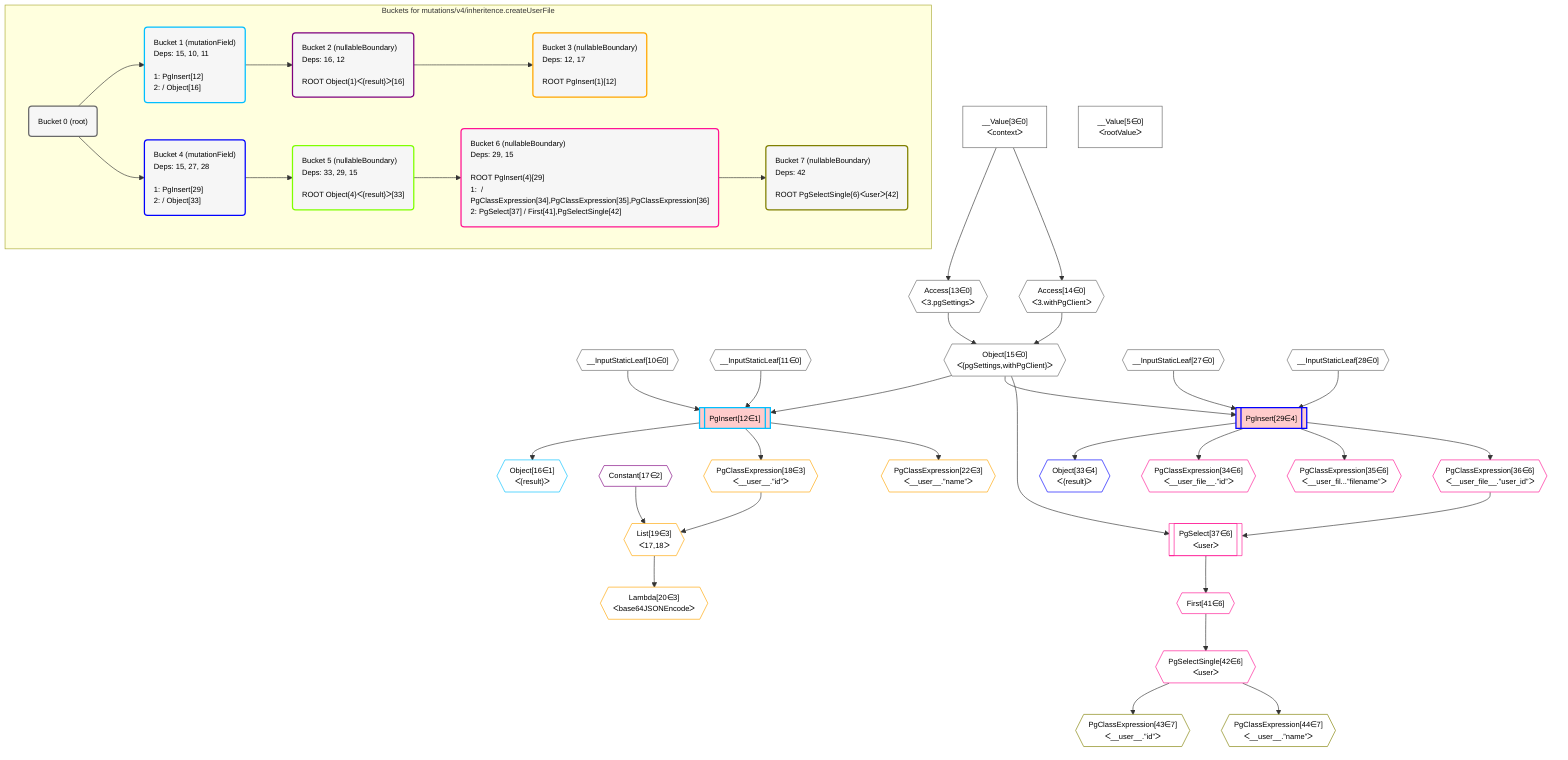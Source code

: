 %%{init: {'themeVariables': { 'fontSize': '12px'}}}%%
graph TD
    classDef path fill:#eee,stroke:#000,color:#000
    classDef plan fill:#fff,stroke-width:1px,color:#000
    classDef itemplan fill:#fff,stroke-width:2px,color:#000
    classDef unbatchedplan fill:#dff,stroke-width:1px,color:#000
    classDef sideeffectplan fill:#fcc,stroke-width:2px,color:#000
    classDef bucket fill:#f6f6f6,color:#000,stroke-width:2px,text-align:left


    %% define steps
    __Value3["__Value[3∈0]<br />ᐸcontextᐳ"]:::plan
    __Value5["__Value[5∈0]<br />ᐸrootValueᐳ"]:::plan
    __InputStaticLeaf10{{"__InputStaticLeaf[10∈0]"}}:::plan
    __InputStaticLeaf11{{"__InputStaticLeaf[11∈0]"}}:::plan
    Access13{{"Access[13∈0]<br />ᐸ3.pgSettingsᐳ"}}:::plan
    Access14{{"Access[14∈0]<br />ᐸ3.withPgClientᐳ"}}:::plan
    Object15{{"Object[15∈0]<br />ᐸ{pgSettings,withPgClient}ᐳ"}}:::plan
    PgInsert12[["PgInsert[12∈1]"]]:::sideeffectplan
    Object16{{"Object[16∈1]<br />ᐸ{result}ᐳ"}}:::plan
    Constant17{{"Constant[17∈2]"}}:::plan
    PgClassExpression18{{"PgClassExpression[18∈3]<br />ᐸ__user__.”id”ᐳ"}}:::plan
    List19{{"List[19∈3]<br />ᐸ17,18ᐳ"}}:::plan
    Lambda20{{"Lambda[20∈3]<br />ᐸbase64JSONEncodeᐳ"}}:::plan
    PgClassExpression22{{"PgClassExpression[22∈3]<br />ᐸ__user__.”name”ᐳ"}}:::plan
    __InputStaticLeaf27{{"__InputStaticLeaf[27∈0]"}}:::plan
    __InputStaticLeaf28{{"__InputStaticLeaf[28∈0]"}}:::plan
    PgInsert29[["PgInsert[29∈4]"]]:::sideeffectplan
    Object33{{"Object[33∈4]<br />ᐸ{result}ᐳ"}}:::plan
    PgClassExpression34{{"PgClassExpression[34∈6]<br />ᐸ__user_file__.”id”ᐳ"}}:::plan
    PgClassExpression35{{"PgClassExpression[35∈6]<br />ᐸ__user_fil...”filename”ᐳ"}}:::plan
    PgClassExpression36{{"PgClassExpression[36∈6]<br />ᐸ__user_file__.”user_id”ᐳ"}}:::plan
    PgSelect37[["PgSelect[37∈6]<br />ᐸuserᐳ"]]:::plan
    First41{{"First[41∈6]"}}:::plan
    PgSelectSingle42{{"PgSelectSingle[42∈6]<br />ᐸuserᐳ"}}:::plan
    PgClassExpression43{{"PgClassExpression[43∈7]<br />ᐸ__user__.”id”ᐳ"}}:::plan
    PgClassExpression44{{"PgClassExpression[44∈7]<br />ᐸ__user__.”name”ᐳ"}}:::plan

    %% plan dependencies
    __Value3 --> Access13
    __Value3 --> Access14
    Access13 & Access14 --> Object15
    Object15 & __InputStaticLeaf10 & __InputStaticLeaf11 --> PgInsert12
    PgInsert12 --> Object16
    PgInsert12 --> PgClassExpression18
    Constant17 & PgClassExpression18 --> List19
    List19 --> Lambda20
    PgInsert12 --> PgClassExpression22
    Object15 & __InputStaticLeaf27 & __InputStaticLeaf28 --> PgInsert29
    PgInsert29 --> Object33
    PgInsert29 --> PgClassExpression34
    PgInsert29 --> PgClassExpression35
    PgInsert29 --> PgClassExpression36
    Object15 & PgClassExpression36 --> PgSelect37
    PgSelect37 --> First41
    First41 --> PgSelectSingle42
    PgSelectSingle42 --> PgClassExpression43
    PgSelectSingle42 --> PgClassExpression44

    subgraph "Buckets for mutations/v4/inheritence.createUserFile"
    Bucket0("Bucket 0 (root)"):::bucket
    classDef bucket0 stroke:#696969
    class Bucket0,__Value3,__Value5,__InputStaticLeaf10,__InputStaticLeaf11,Access13,Access14,Object15,__InputStaticLeaf27,__InputStaticLeaf28 bucket0
    Bucket1("Bucket 1 (mutationField)<br />Deps: 15, 10, 11<br /><br />1: PgInsert[12]<br />2:  / Object[16]"):::bucket
    classDef bucket1 stroke:#00bfff
    class Bucket1,PgInsert12,Object16 bucket1
    Bucket2("Bucket 2 (nullableBoundary)<br />Deps: 16, 12<br /><br />ROOT Object{1}ᐸ{result}ᐳ[16]"):::bucket
    classDef bucket2 stroke:#7f007f
    class Bucket2,Constant17 bucket2
    Bucket3("Bucket 3 (nullableBoundary)<br />Deps: 12, 17<br /><br />ROOT PgInsert{1}[12]"):::bucket
    classDef bucket3 stroke:#ffa500
    class Bucket3,PgClassExpression18,List19,Lambda20,PgClassExpression22 bucket3
    Bucket4("Bucket 4 (mutationField)<br />Deps: 15, 27, 28<br /><br />1: PgInsert[29]<br />2:  / Object[33]"):::bucket
    classDef bucket4 stroke:#0000ff
    class Bucket4,PgInsert29,Object33 bucket4
    Bucket5("Bucket 5 (nullableBoundary)<br />Deps: 33, 29, 15<br /><br />ROOT Object{4}ᐸ{result}ᐳ[33]"):::bucket
    classDef bucket5 stroke:#7fff00
    class Bucket5 bucket5
    Bucket6("Bucket 6 (nullableBoundary)<br />Deps: 29, 15<br /><br />ROOT PgInsert{4}[29]<br />1:  / PgClassExpression[34],PgClassExpression[35],PgClassExpression[36]<br />2: PgSelect[37] / First[41],PgSelectSingle[42]"):::bucket
    classDef bucket6 stroke:#ff1493
    class Bucket6,PgClassExpression34,PgClassExpression35,PgClassExpression36,PgSelect37,First41,PgSelectSingle42 bucket6
    Bucket7("Bucket 7 (nullableBoundary)<br />Deps: 42<br /><br />ROOT PgSelectSingle{6}ᐸuserᐳ[42]"):::bucket
    classDef bucket7 stroke:#808000
    class Bucket7,PgClassExpression43,PgClassExpression44 bucket7
    Bucket0 --> Bucket1 & Bucket4
    Bucket1 --> Bucket2
    Bucket2 --> Bucket3
    Bucket4 --> Bucket5
    Bucket5 --> Bucket6
    Bucket6 --> Bucket7
    end